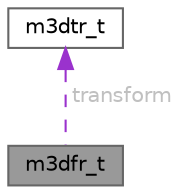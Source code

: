 digraph "m3dfr_t"
{
 // LATEX_PDF_SIZE
  bgcolor="transparent";
  edge [fontname=Helvetica,fontsize=10,labelfontname=Helvetica,labelfontsize=10];
  node [fontname=Helvetica,fontsize=10,shape=box,height=0.2,width=0.4];
  Node1 [id="Node000001",label="m3dfr_t",height=0.2,width=0.4,color="gray40", fillcolor="grey60", style="filled", fontcolor="black",tooltip=" "];
  Node2 -> Node1 [id="edge1_Node000001_Node000002",dir="back",color="darkorchid3",style="dashed",tooltip=" ",label=" transform",fontcolor="grey" ];
  Node2 [id="Node000002",label="m3dtr_t",height=0.2,width=0.4,color="gray40", fillcolor="white", style="filled",URL="$structm3dtr__t.html",tooltip=" "];
}
